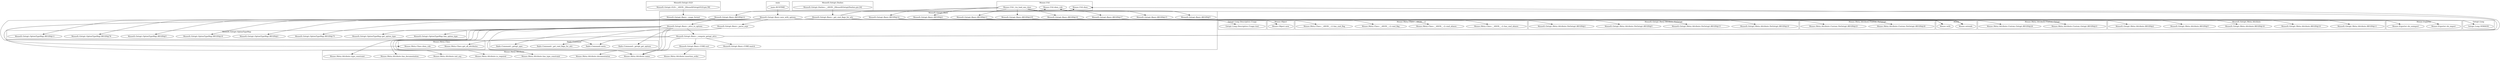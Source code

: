 digraph {
graph [overlap=false]
subgraph cluster_Mouse_Meta_Attribute {
	label="Mouse::Meta::Attribute";
	"Mouse::Meta::Attribute::has_documentation";
	"Mouse::Meta::Attribute::init_arg";
	"Mouse::Meta::Attribute::is_required";
	"Mouse::Meta::Attribute::insertion_order";
	"Mouse::Meta::Attribute::has_type_constraint";
	"Mouse::Meta::Attribute::documentation";
	"Mouse::Meta::Attribute::name";
	"Mouse::Meta::Attribute::type_constraint";
}
subgraph cluster_MouseX_Getopt_Meta_Attribute_NoGetopt {
	label="MouseX::Getopt::Meta::Attribute::NoGetopt";
	"MouseX::Getopt::Meta::Attribute::NoGetopt::BEGIN@10";
	"MouseX::Getopt::Meta::Attribute::NoGetopt::BEGIN@15";
	"MouseX::Getopt::Meta::Attribute::NoGetopt::BEGIN@5";
	"MouseX::Getopt::Meta::Attribute::NoGetopt::BEGIN@2";
}
subgraph cluster_Mouse_Meta_Class {
	label="Mouse::Meta::Class";
	"Mouse::Meta::Class::get_all_attributes";
	"Mouse::Meta::Class::does_role";
}
subgraph cluster_MouseX_Getopt_Dashes {
	label="MouseX::Getopt::Dashes";
	"MouseX::Getopt::Dashes::__ANON__[MouseX/Getopt/Dashes.pm:24]";
}
subgraph cluster_Mouse_Meta_Attribute_Custom_Getopt {
	label="Mouse::Meta::Attribute::Custom::Getopt";
	"Mouse::Meta::Attribute::Custom::Getopt::BEGIN@21";
	"Mouse::Meta::Attribute::Custom::Getopt::BEGIN@24";
}
subgraph cluster_Mouse_Exporter {
	label="Mouse::Exporter";
	"Mouse::Exporter::do_import";
	"Mouse::Exporter::do_unimport";
}
subgraph cluster_Mouse_Meta_Attribute_Custom_NoGetopt {
	label="Mouse::Meta::Attribute::Custom::NoGetopt";
	"Mouse::Meta::Attribute::Custom::NoGetopt::BEGIN@20";
	"Mouse::Meta::Attribute::Custom::NoGetopt::BEGIN@23";
}
subgraph cluster_Getopt_Long_Descriptive_Usage {
	label="Getopt::Long::Descriptive::Usage";
	"Getopt::Long::Descriptive::Usage::text";
}
subgraph cluster_Getopt_Long {
	label="Getopt::Long";
	"Getopt::Long::VERSION";
}
subgraph cluster_MouseX_Getopt_GLD {
	label="MouseX::Getopt::GLD";
	"MouseX::Getopt::GLD::__ANON__[MouseX/Getopt/GLD.pm:39]";
}
subgraph cluster_main {
	label="main";
	"main::RUNTIME";
}
subgraph cluster_MouseX_Getopt_Basic {
	label="MouseX::Getopt::Basic";
	"MouseX::Getopt::Basic::BEGIN@5";
	"MouseX::Getopt::Basic::new_with_options";
	"MouseX::Getopt::Basic::BEGIN@15";
	"MouseX::Getopt::Basic::_get_cmd_flags_for_attr";
	"MouseX::Getopt::Basic::BEGIN@14";
	"MouseX::Getopt::Basic::CORE:sort";
	"MouseX::Getopt::Basic::_parse_argv";
	"MouseX::Getopt::Basic::_compute_getopt_attrs";
	"MouseX::Getopt::Basic::BEGIN@13";
	"MouseX::Getopt::Basic::BEGIN@235";
	"MouseX::Getopt::Basic::_usage_format";
	"MouseX::Getopt::Basic::BEGIN@10";
	"MouseX::Getopt::Basic::_attrs_to_options";
	"MouseX::Getopt::Basic::BEGIN@2";
	"MouseX::Getopt::Basic::BEGIN@12";
	"MouseX::Getopt::Basic::CORE:match";
	"MouseX::Getopt::Basic::BEGIN@17";
}
subgraph cluster_Mouse_Meta_Class___ANON___2 {
	label="Mouse::Meta::Class::__ANON__::2";
	"Mouse::Meta::Class::__ANON__::2::has_cmd_aliases";
	"Mouse::Meta::Class::__ANON__::2::cmd_aliases";
	"Mouse::Meta::Class::__ANON__::2::cmd_flag";
	"Mouse::Meta::Class::__ANON__::2::has_cmd_flag";
}
subgraph cluster_Mouse {
	label="Mouse";
	"Mouse::extends";
	"Mouse::with";
}
subgraph cluster_MouseX_Getopt_OptionTypeMap {
	label="MouseX::Getopt::OptionTypeMap";
	"MouseX::Getopt::OptionTypeMap::BEGIN@5";
	"MouseX::Getopt::OptionTypeMap::BEGIN@10";
	"MouseX::Getopt::OptionTypeMap::has_option_type";
	"MouseX::Getopt::OptionTypeMap::BEGIN@2";
	"MouseX::Getopt::OptionTypeMap::get_option_type";
	"MouseX::Getopt::OptionTypeMap::BEGIN@75";
	"MouseX::Getopt::OptionTypeMap::BEGIN@11";
	"MouseX::Getopt::OptionTypeMap::BEGIN@76";
}
subgraph cluster_Mouse_Object {
	label="Mouse::Object";
	"Mouse::Object::new";
}
subgraph cluster_MouseX_Getopt_Meta_Attribute {
	label="MouseX::Getopt::Meta::Attribute";
	"MouseX::Getopt::Meta::Attribute::BEGIN@11";
	"MouseX::Getopt::Meta::Attribute::BEGIN@10";
	"MouseX::Getopt::Meta::Attribute::BEGIN@16";
	"MouseX::Getopt::Meta::Attribute::BEGIN@5";
	"MouseX::Getopt::Meta::Attribute::BEGIN@2";
}
subgraph cluster_Mouse_Util {
	label="Mouse::Util";
	"Mouse::Util::does";
	"Mouse::Util::_try_load_one_class";
	"Mouse::Util::does_role";
}
subgraph cluster_Hailo_Command {
	label="Hailo::Command";
	"Hailo::Command::_getopt_get_options";
	"Hailo::Command::meta";
	"Hailo::Command::_get_cmd_flags_for_attr";
	"Hailo::Command::_getopt_spec";
}
"MouseX::Getopt::Basic::_attrs_to_options" -> "MouseX::Getopt::OptionTypeMap::has_option_type";
"MouseX::Getopt::Basic::new_with_options" -> "MouseX::Getopt::Basic::_parse_argv";
"MouseX::Getopt::Basic::_get_cmd_flags_for_attr" -> "Mouse::Meta::Attribute::name";
"MouseX::Getopt::Basic::_compute_getopt_attrs" -> "Mouse::Meta::Attribute::name";
"MouseX::Getopt::Basic::_attrs_to_options" -> "Mouse::Meta::Attribute::name";
"MouseX::Getopt::Basic::BEGIN@12" -> "MouseX::Getopt::OptionTypeMap::BEGIN@10";
"MouseX::Getopt::Basic::BEGIN@13" -> "MouseX::Getopt::Meta::Attribute::BEGIN@16";
"MouseX::Getopt::Dashes::__ANON__[MouseX/Getopt/Dashes.pm:24]" -> "MouseX::Getopt::Basic::_get_cmd_flags_for_attr";
"MouseX::Getopt::Basic::BEGIN@14" -> "Mouse::Meta::Attribute::Custom::NoGetopt::BEGIN@20";
"MouseX::Getopt::Basic::BEGIN@17" -> "Getopt::Long::VERSION";
"MouseX::Getopt::Basic::BEGIN@12" -> "MouseX::Getopt::OptionTypeMap::BEGIN@2";
"MouseX::Getopt::Basic::_get_cmd_flags_for_attr" -> "Mouse::Util::does";
"MouseX::Getopt::Basic::_compute_getopt_attrs" -> "Mouse::Util::does";
"MouseX::Getopt::Basic::BEGIN@13" -> "Mouse::Meta::Attribute::Custom::Getopt::BEGIN@21";
"MouseX::Getopt::Basic::BEGIN@235" -> "Mouse::Exporter::do_unimport";
"MouseX::Getopt::Basic::BEGIN@13" -> "Mouse::extends";
"MouseX::Getopt::Basic::BEGIN@14" -> "Mouse::extends";
"main::RUNTIME" -> "MouseX::Getopt::Basic::new_with_options";
"MouseX::Getopt::Basic::_attrs_to_options" -> "Mouse::Meta::Attribute::documentation";
"MouseX::Getopt::Basic::_get_cmd_flags_for_attr" -> "Mouse::Util::does_role";
"MouseX::Getopt::Basic::_compute_getopt_attrs" -> "Mouse::Util::does_role";
"Mouse::Util::_try_load_one_class" -> "MouseX::Getopt::Basic::BEGIN@2";
"MouseX::Getopt::Basic::_attrs_to_options" -> "MouseX::Getopt::OptionTypeMap::get_option_type";
"MouseX::Getopt::Basic::BEGIN@13" -> "MouseX::Getopt::Meta::Attribute::BEGIN@2";
"Mouse::Util::_try_load_one_class" -> "MouseX::Getopt::Basic::BEGIN@17";
"MouseX::Getopt::Basic::_attrs_to_options" -> "Mouse::Meta::Attribute::has_type_constraint";
"Mouse::Util::_try_load_one_class" -> "MouseX::Getopt::Basic::BEGIN@15";
"MouseX::Getopt::Basic::BEGIN@10" -> "Mouse::Exporter::do_import";
"MouseX::Getopt::Basic::BEGIN@13" -> "Mouse::Meta::Attribute::Custom::Getopt::BEGIN@24";
"MouseX::Getopt::Basic::BEGIN@13" -> "MouseX::Getopt::Meta::Attribute::BEGIN@11";
"MouseX::Getopt::Basic::_get_cmd_flags_for_attr" -> "Mouse::Meta::Class::__ANON__::2::has_cmd_flag";
"MouseX::Getopt::Basic::_get_cmd_flags_for_attr" -> "Mouse::Meta::Class::__ANON__::2::cmd_flag";
"MouseX::Getopt::Basic::_get_cmd_flags_for_attr" -> "Mouse::Meta::Class::__ANON__::2::has_cmd_aliases";
"MouseX::Getopt::Basic::new_with_options" -> "MouseX::Getopt::Basic::_attrs_to_options";
"MouseX::Getopt::Basic::_compute_getopt_attrs" -> "MouseX::Getopt::Basic::CORE:match";
"MouseX::Getopt::Basic::_parse_argv" -> "Hailo::Command::_getopt_get_options";
"MouseX::Getopt::Basic::_attrs_to_options" -> "MouseX::Getopt::Basic::_compute_getopt_attrs";
"Mouse::Util::_try_load_one_class" -> "MouseX::Getopt::Basic::BEGIN@13";
"MouseX::Getopt::Basic::_attrs_to_options" -> "Mouse::Meta::Attribute::type_constraint";
"MouseX::Getopt::Basic::_get_cmd_flags_for_attr" -> "Mouse::Meta::Class::__ANON__::2::cmd_aliases";
"MouseX::Getopt::Basic::BEGIN@14" -> "MouseX::Getopt::Meta::Attribute::NoGetopt::BEGIN@5";
"MouseX::Getopt::Basic::BEGIN@14" -> "MouseX::Getopt::Meta::Attribute::NoGetopt::BEGIN@10";
"MouseX::Getopt::Basic::BEGIN@12" -> "MouseX::Getopt::OptionTypeMap::BEGIN@75";
"MouseX::Getopt::Basic::BEGIN@13" -> "MouseX::Getopt::Meta::Attribute::BEGIN@10";
"Mouse::Util::_try_load_one_class" -> "MouseX::Getopt::Basic::BEGIN@10";
"MouseX::Getopt::Basic::_attrs_to_options" -> "Hailo::Command::_get_cmd_flags_for_attr";
"MouseX::Getopt::Basic::BEGIN@13" -> "Mouse::with";
"MouseX::Getopt::Basic::BEGIN@14" -> "Mouse::with";
"MouseX::Getopt::Basic::_compute_getopt_attrs" -> "MouseX::Getopt::Basic::CORE:sort";
"MouseX::Getopt::Basic::BEGIN@14" -> "Mouse::Meta::Attribute::Custom::NoGetopt::BEGIN@23";
"MouseX::Getopt::Basic::new_with_options" -> "Getopt::Long::Descriptive::Usage::text";
"MouseX::Getopt::Basic::BEGIN@14" -> "MouseX::Getopt::Meta::Attribute::NoGetopt::BEGIN@2";
"MouseX::Getopt::Basic::BEGIN@12" -> "MouseX::Getopt::OptionTypeMap::BEGIN@5";
"MouseX::Getopt::Basic::_attrs_to_options" -> "Mouse::Meta::Attribute::has_documentation";
"MouseX::Getopt::Basic::BEGIN@12" -> "MouseX::Getopt::OptionTypeMap::BEGIN@11";
"MouseX::Getopt::Basic::CORE:sort" -> "Mouse::Meta::Attribute::insertion_order";
"MouseX::Getopt::Basic::BEGIN@13" -> "MouseX::Getopt::Meta::Attribute::BEGIN@5";
"MouseX::Getopt::GLD::__ANON__[MouseX/Getopt/GLD.pm:39]" -> "MouseX::Getopt::Basic::_usage_format";
"MouseX::Getopt::Basic::_attrs_to_options" -> "Mouse::Meta::Attribute::is_required";
"MouseX::Getopt::Basic::new_with_options" -> "Mouse::Object::new";
"Mouse::Util::_try_load_one_class" -> "MouseX::Getopt::Basic::BEGIN@12";
"MouseX::Getopt::Basic::new_with_options" -> "Mouse::Meta::Class::does_role";
"MouseX::Getopt::Basic::BEGIN@12" -> "MouseX::Getopt::OptionTypeMap::BEGIN@76";
"MouseX::Getopt::Basic::_attrs_to_options" -> "Mouse::Meta::Attribute::init_arg";
"Mouse::Util::_try_load_one_class" -> "MouseX::Getopt::Basic::BEGIN@5";
"MouseX::Getopt::Basic::BEGIN@14" -> "MouseX::Getopt::Meta::Attribute::NoGetopt::BEGIN@15";
"Mouse::Util::_try_load_one_class" -> "MouseX::Getopt::Basic::BEGIN@14";
"MouseX::Getopt::Basic::_parse_argv" -> "Hailo::Command::_getopt_spec";
"Mouse::Util::_try_load_one_class" -> "MouseX::Getopt::Basic::BEGIN@235";
"MouseX::Getopt::Basic::_compute_getopt_attrs" -> "Mouse::Meta::Class::get_all_attributes";
"MouseX::Getopt::Basic::new_with_options" -> "Hailo::Command::meta";
"MouseX::Getopt::Basic::_compute_getopt_attrs" -> "Hailo::Command::meta";
}
